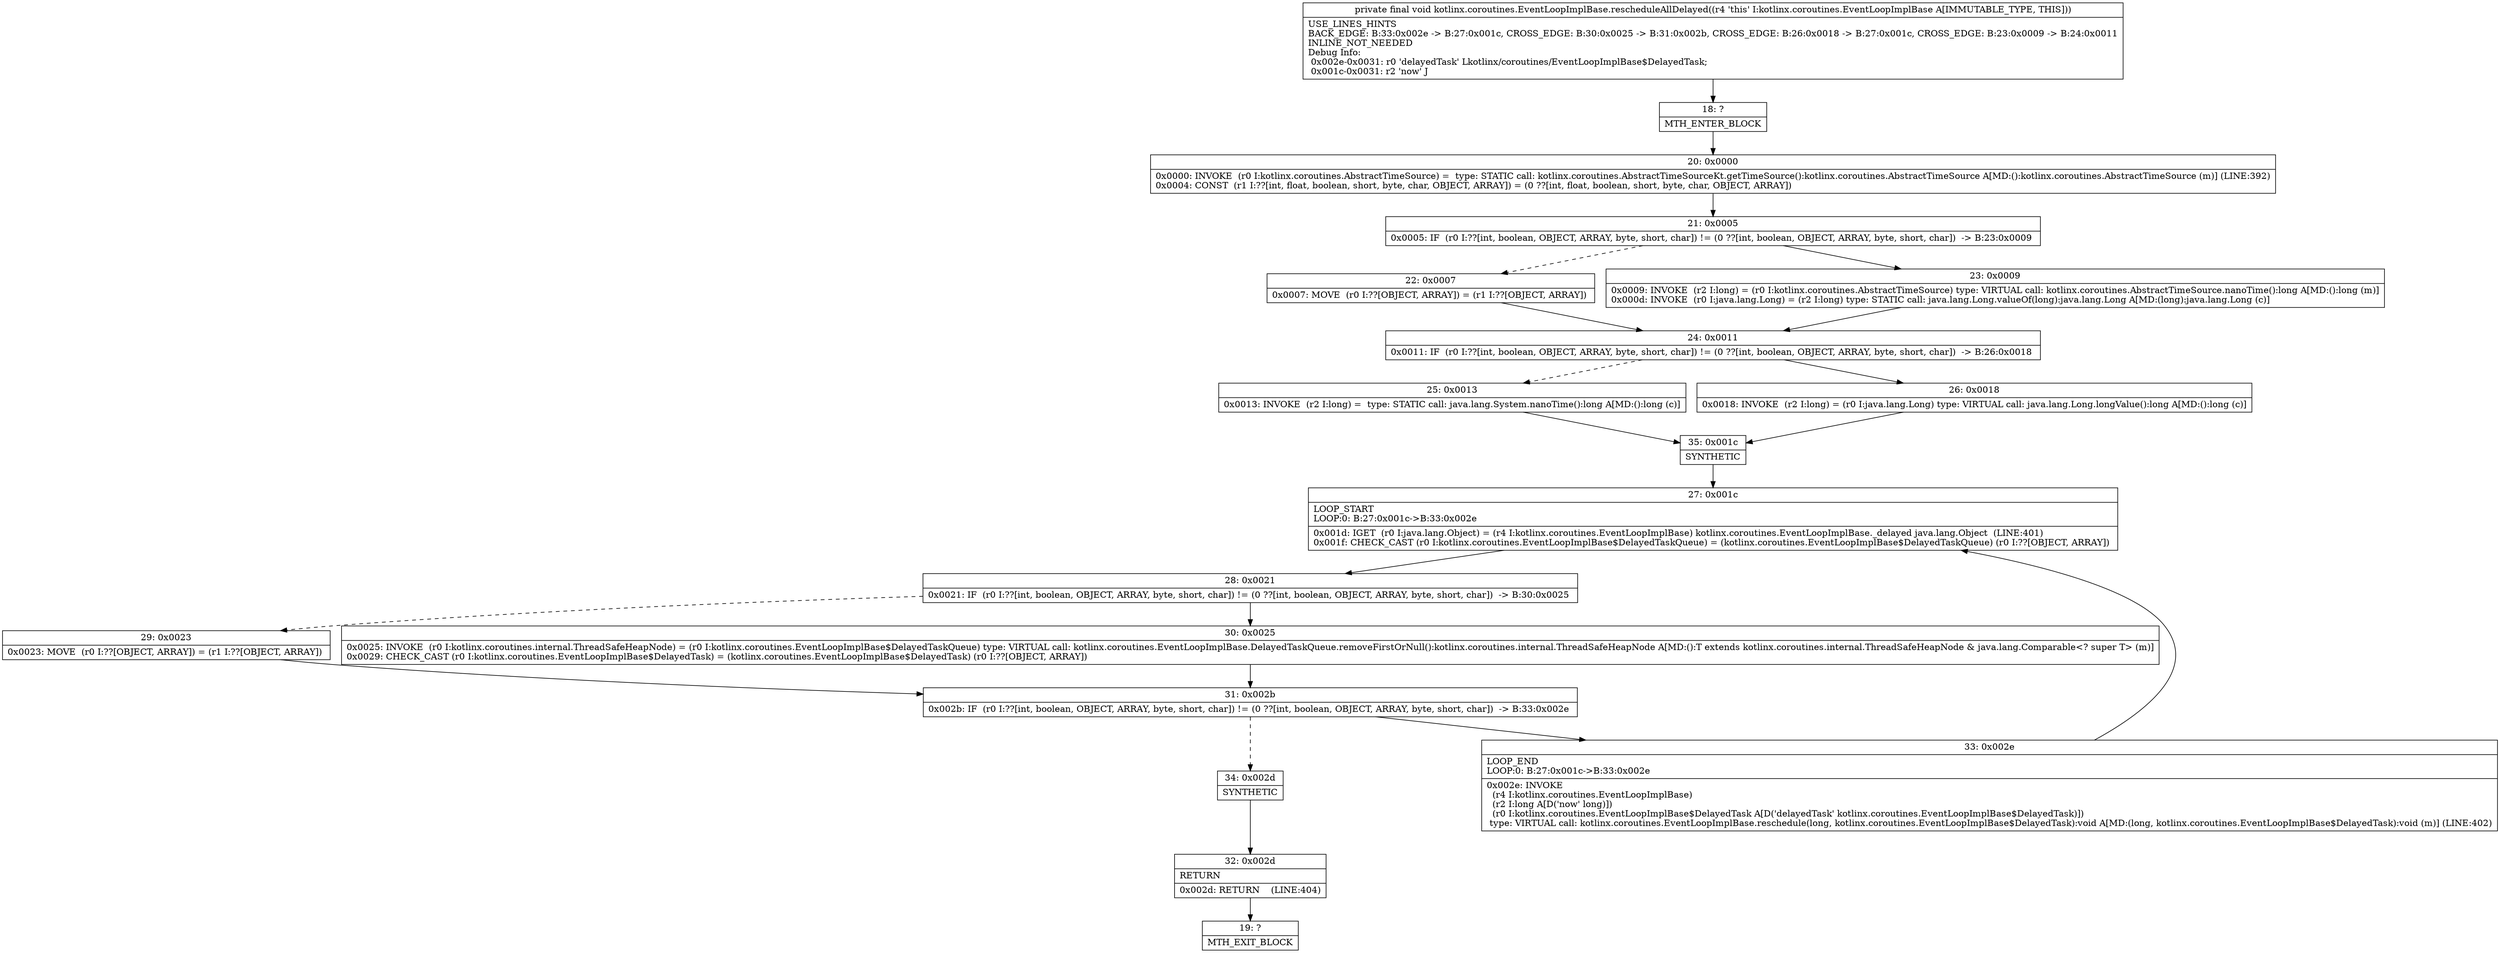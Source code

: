digraph "CFG forkotlinx.coroutines.EventLoopImplBase.rescheduleAllDelayed()V" {
Node_18 [shape=record,label="{18\:\ ?|MTH_ENTER_BLOCK\l}"];
Node_20 [shape=record,label="{20\:\ 0x0000|0x0000: INVOKE  (r0 I:kotlinx.coroutines.AbstractTimeSource) =  type: STATIC call: kotlinx.coroutines.AbstractTimeSourceKt.getTimeSource():kotlinx.coroutines.AbstractTimeSource A[MD:():kotlinx.coroutines.AbstractTimeSource (m)] (LINE:392)\l0x0004: CONST  (r1 I:??[int, float, boolean, short, byte, char, OBJECT, ARRAY]) = (0 ??[int, float, boolean, short, byte, char, OBJECT, ARRAY]) \l}"];
Node_21 [shape=record,label="{21\:\ 0x0005|0x0005: IF  (r0 I:??[int, boolean, OBJECT, ARRAY, byte, short, char]) != (0 ??[int, boolean, OBJECT, ARRAY, byte, short, char])  \-\> B:23:0x0009 \l}"];
Node_22 [shape=record,label="{22\:\ 0x0007|0x0007: MOVE  (r0 I:??[OBJECT, ARRAY]) = (r1 I:??[OBJECT, ARRAY]) \l}"];
Node_24 [shape=record,label="{24\:\ 0x0011|0x0011: IF  (r0 I:??[int, boolean, OBJECT, ARRAY, byte, short, char]) != (0 ??[int, boolean, OBJECT, ARRAY, byte, short, char])  \-\> B:26:0x0018 \l}"];
Node_25 [shape=record,label="{25\:\ 0x0013|0x0013: INVOKE  (r2 I:long) =  type: STATIC call: java.lang.System.nanoTime():long A[MD:():long (c)]\l}"];
Node_35 [shape=record,label="{35\:\ 0x001c|SYNTHETIC\l}"];
Node_27 [shape=record,label="{27\:\ 0x001c|LOOP_START\lLOOP:0: B:27:0x001c\-\>B:33:0x002e\l|0x001d: IGET  (r0 I:java.lang.Object) = (r4 I:kotlinx.coroutines.EventLoopImplBase) kotlinx.coroutines.EventLoopImplBase._delayed java.lang.Object  (LINE:401)\l0x001f: CHECK_CAST (r0 I:kotlinx.coroutines.EventLoopImplBase$DelayedTaskQueue) = (kotlinx.coroutines.EventLoopImplBase$DelayedTaskQueue) (r0 I:??[OBJECT, ARRAY]) \l}"];
Node_28 [shape=record,label="{28\:\ 0x0021|0x0021: IF  (r0 I:??[int, boolean, OBJECT, ARRAY, byte, short, char]) != (0 ??[int, boolean, OBJECT, ARRAY, byte, short, char])  \-\> B:30:0x0025 \l}"];
Node_29 [shape=record,label="{29\:\ 0x0023|0x0023: MOVE  (r0 I:??[OBJECT, ARRAY]) = (r1 I:??[OBJECT, ARRAY]) \l}"];
Node_31 [shape=record,label="{31\:\ 0x002b|0x002b: IF  (r0 I:??[int, boolean, OBJECT, ARRAY, byte, short, char]) != (0 ??[int, boolean, OBJECT, ARRAY, byte, short, char])  \-\> B:33:0x002e \l}"];
Node_33 [shape=record,label="{33\:\ 0x002e|LOOP_END\lLOOP:0: B:27:0x001c\-\>B:33:0x002e\l|0x002e: INVOKE  \l  (r4 I:kotlinx.coroutines.EventLoopImplBase)\l  (r2 I:long A[D('now' long)])\l  (r0 I:kotlinx.coroutines.EventLoopImplBase$DelayedTask A[D('delayedTask' kotlinx.coroutines.EventLoopImplBase$DelayedTask)])\l type: VIRTUAL call: kotlinx.coroutines.EventLoopImplBase.reschedule(long, kotlinx.coroutines.EventLoopImplBase$DelayedTask):void A[MD:(long, kotlinx.coroutines.EventLoopImplBase$DelayedTask):void (m)] (LINE:402)\l}"];
Node_34 [shape=record,label="{34\:\ 0x002d|SYNTHETIC\l}"];
Node_32 [shape=record,label="{32\:\ 0x002d|RETURN\l|0x002d: RETURN    (LINE:404)\l}"];
Node_19 [shape=record,label="{19\:\ ?|MTH_EXIT_BLOCK\l}"];
Node_30 [shape=record,label="{30\:\ 0x0025|0x0025: INVOKE  (r0 I:kotlinx.coroutines.internal.ThreadSafeHeapNode) = (r0 I:kotlinx.coroutines.EventLoopImplBase$DelayedTaskQueue) type: VIRTUAL call: kotlinx.coroutines.EventLoopImplBase.DelayedTaskQueue.removeFirstOrNull():kotlinx.coroutines.internal.ThreadSafeHeapNode A[MD:():T extends kotlinx.coroutines.internal.ThreadSafeHeapNode & java.lang.Comparable\<? super T\> (m)]\l0x0029: CHECK_CAST (r0 I:kotlinx.coroutines.EventLoopImplBase$DelayedTask) = (kotlinx.coroutines.EventLoopImplBase$DelayedTask) (r0 I:??[OBJECT, ARRAY]) \l}"];
Node_26 [shape=record,label="{26\:\ 0x0018|0x0018: INVOKE  (r2 I:long) = (r0 I:java.lang.Long) type: VIRTUAL call: java.lang.Long.longValue():long A[MD:():long (c)]\l}"];
Node_23 [shape=record,label="{23\:\ 0x0009|0x0009: INVOKE  (r2 I:long) = (r0 I:kotlinx.coroutines.AbstractTimeSource) type: VIRTUAL call: kotlinx.coroutines.AbstractTimeSource.nanoTime():long A[MD:():long (m)]\l0x000d: INVOKE  (r0 I:java.lang.Long) = (r2 I:long) type: STATIC call: java.lang.Long.valueOf(long):java.lang.Long A[MD:(long):java.lang.Long (c)]\l}"];
MethodNode[shape=record,label="{private final void kotlinx.coroutines.EventLoopImplBase.rescheduleAllDelayed((r4 'this' I:kotlinx.coroutines.EventLoopImplBase A[IMMUTABLE_TYPE, THIS]))  | USE_LINES_HINTS\lBACK_EDGE: B:33:0x002e \-\> B:27:0x001c, CROSS_EDGE: B:30:0x0025 \-\> B:31:0x002b, CROSS_EDGE: B:26:0x0018 \-\> B:27:0x001c, CROSS_EDGE: B:23:0x0009 \-\> B:24:0x0011\lINLINE_NOT_NEEDED\lDebug Info:\l  0x002e\-0x0031: r0 'delayedTask' Lkotlinx\/coroutines\/EventLoopImplBase$DelayedTask;\l  0x001c\-0x0031: r2 'now' J\l}"];
MethodNode -> Node_18;Node_18 -> Node_20;
Node_20 -> Node_21;
Node_21 -> Node_22[style=dashed];
Node_21 -> Node_23;
Node_22 -> Node_24;
Node_24 -> Node_25[style=dashed];
Node_24 -> Node_26;
Node_25 -> Node_35;
Node_35 -> Node_27;
Node_27 -> Node_28;
Node_28 -> Node_29[style=dashed];
Node_28 -> Node_30;
Node_29 -> Node_31;
Node_31 -> Node_33;
Node_31 -> Node_34[style=dashed];
Node_33 -> Node_27;
Node_34 -> Node_32;
Node_32 -> Node_19;
Node_30 -> Node_31;
Node_26 -> Node_35;
Node_23 -> Node_24;
}

